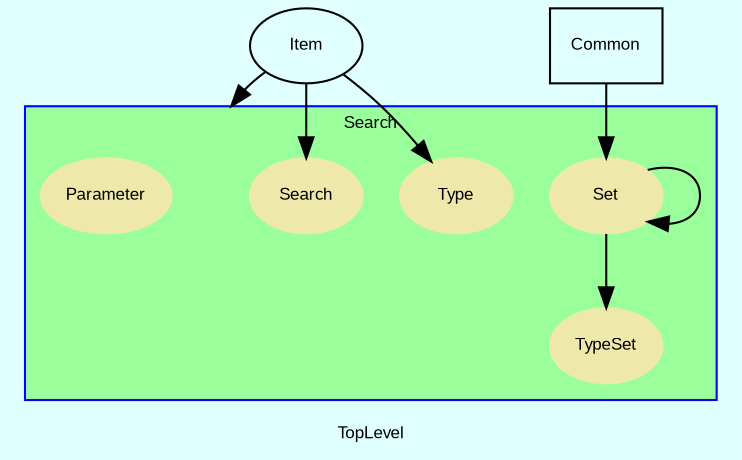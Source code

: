 digraph TopLevel {
    label = "TopLevel"
    compound = true
    fontname = Arial
    fontsize = 8
    bgcolor = lightcyan1
    node [
        color = black,
        fontname = Arial,
        fontsize = 8
    ]

    Item [
        URL = "classes/Item.html",
        label = "Item"
    ]

    Item -> Search__Search [

    ]

    Search__Set -> Search__TypeSet [

    ]

    Common [
        shape = box,
        URL = "classes/Common.html",
        label = "Common"
    ]

    Common -> Search__Set [

    ]

    Search__Set -> Search__Set [

    ]

    Item -> Search__Type [

    ]

    subgraph cluster_Search {
        label = "Search"
        fillcolor = palegreen1
        URL = "classes/Search.html"
        color = blue
        fontname = Arial
        style = filled
        Search [
            shape = plaintext,
            height = 0.01,
            width = 0.01,
            label = ""
        ]

        Search__Search [
            fontcolor = black,
            shape = ellipse,
            URL = "classes/Search/Search.html",
            color = palegoldenrod,
            style = filled,
            label = "Search"
        ]

        Search__TypeSet [
            fontcolor = black,
            shape = ellipse,
            URL = "classes/Search/TypeSet.html",
            color = palegoldenrod,
            style = filled,
            label = "TypeSet"
        ]

        Search__Set [
            fontcolor = black,
            shape = ellipse,
            URL = "classes/Search/Set.html",
            color = palegoldenrod,
            style = filled,
            label = "Set"
        ]

        Search__Parameter [
            fontcolor = black,
            shape = ellipse,
            URL = "classes/Search/Parameter.html",
            color = palegoldenrod,
            style = filled,
            label = "Parameter"
        ]

        Search__Type [
            fontcolor = black,
            shape = ellipse,
            URL = "classes/Search/Type.html",
            color = palegoldenrod,
            style = filled,
            label = "Type"
        ]

    }

    Item -> Search [
        lhead = cluster_Search
    ]

}

